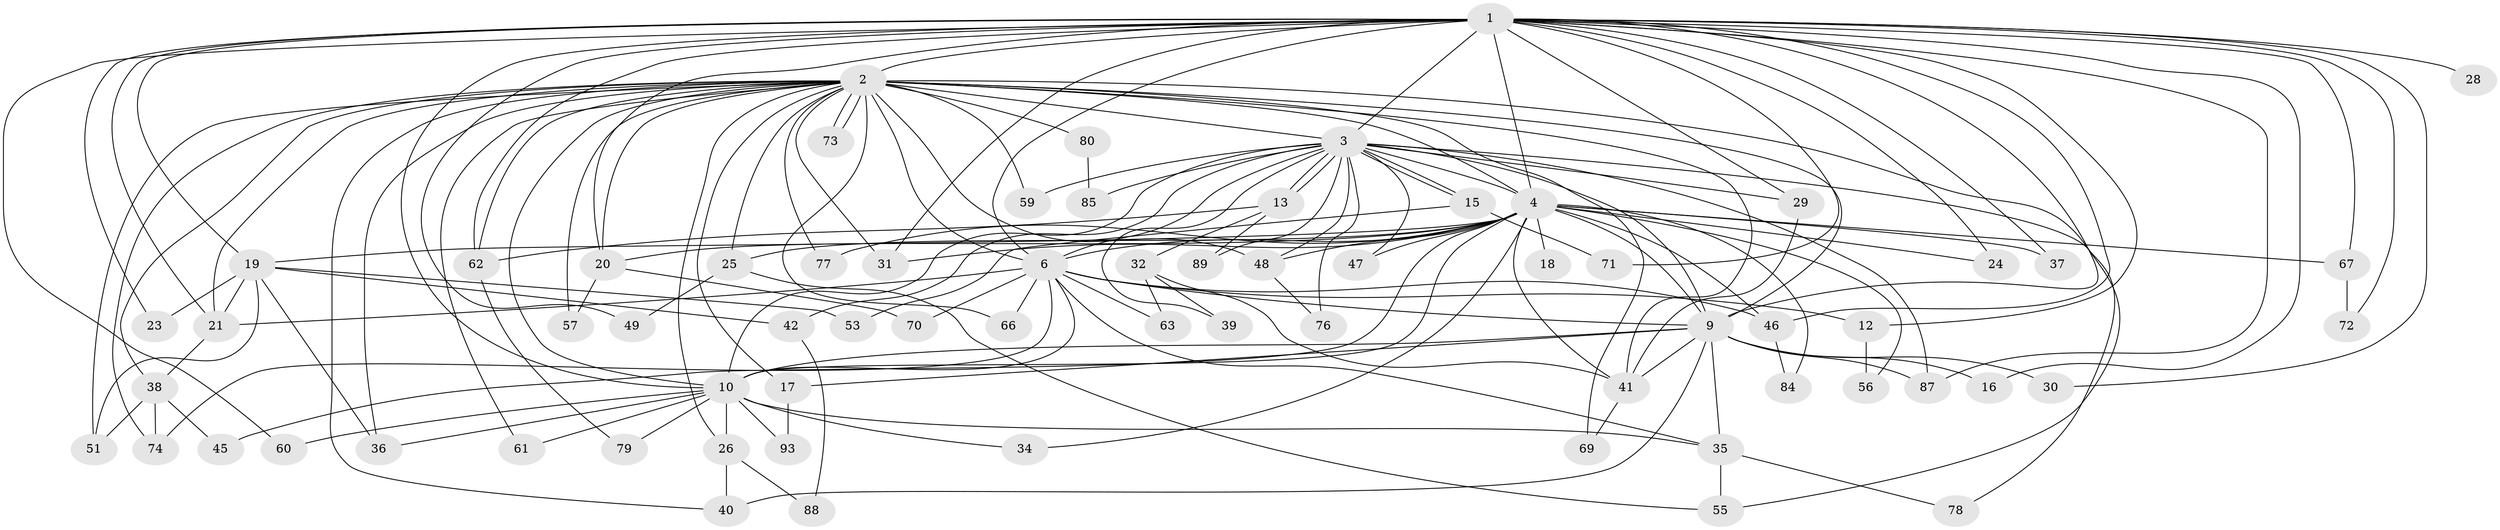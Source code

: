// Generated by graph-tools (version 1.1) at 2025/51/02/27/25 19:51:44]
// undirected, 68 vertices, 156 edges
graph export_dot {
graph [start="1"]
  node [color=gray90,style=filled];
  1 [super="+5"];
  2 [super="+8"];
  3 [super="+27"];
  4 [super="+7"];
  6 [super="+91"];
  9 [super="+83"];
  10 [super="+11"];
  12;
  13 [super="+14"];
  15;
  16;
  17;
  18;
  19 [super="+22"];
  20 [super="+58"];
  21 [super="+33"];
  23;
  24;
  25 [super="+81"];
  26;
  28;
  29;
  30;
  31 [super="+68"];
  32 [super="+50"];
  34;
  35 [super="+54"];
  36 [super="+43"];
  37;
  38 [super="+75"];
  39;
  40 [super="+82"];
  41 [super="+44"];
  42;
  45;
  46 [super="+94"];
  47;
  48 [super="+52"];
  49;
  51 [super="+86"];
  53;
  55;
  56;
  57;
  59;
  60;
  61;
  62 [super="+64"];
  63 [super="+65"];
  66;
  67;
  69;
  70;
  71;
  72 [super="+90"];
  73;
  74;
  76;
  77;
  78;
  79;
  80;
  84;
  85;
  87 [super="+92"];
  88;
  89;
  93;
  1 -- 2 [weight=4];
  1 -- 3 [weight=2];
  1 -- 4 [weight=4];
  1 -- 6 [weight=2];
  1 -- 9 [weight=2];
  1 -- 10 [weight=2];
  1 -- 12;
  1 -- 19 [weight=2];
  1 -- 20;
  1 -- 21;
  1 -- 24;
  1 -- 28 [weight=2];
  1 -- 30;
  1 -- 62;
  1 -- 67;
  1 -- 71;
  1 -- 72;
  1 -- 16;
  1 -- 23;
  1 -- 29;
  1 -- 31;
  1 -- 37;
  1 -- 49;
  1 -- 60;
  1 -- 87;
  1 -- 46;
  2 -- 3 [weight=2];
  2 -- 4 [weight=4];
  2 -- 6 [weight=2];
  2 -- 9 [weight=2];
  2 -- 10 [weight=3];
  2 -- 21;
  2 -- 26;
  2 -- 36;
  2 -- 38;
  2 -- 40;
  2 -- 55;
  2 -- 61;
  2 -- 69;
  2 -- 73;
  2 -- 73;
  2 -- 74;
  2 -- 77;
  2 -- 80 [weight=2];
  2 -- 66;
  2 -- 17;
  2 -- 20;
  2 -- 25;
  2 -- 41;
  2 -- 48;
  2 -- 51;
  2 -- 57;
  2 -- 59;
  2 -- 62;
  2 -- 31;
  3 -- 4 [weight=2];
  3 -- 6;
  3 -- 9;
  3 -- 10 [weight=2];
  3 -- 13 [weight=2];
  3 -- 13;
  3 -- 15;
  3 -- 15;
  3 -- 39;
  3 -- 42;
  3 -- 47;
  3 -- 48;
  3 -- 59;
  3 -- 76;
  3 -- 78;
  3 -- 85;
  3 -- 87;
  3 -- 89;
  3 -- 29;
  4 -- 6 [weight=2];
  4 -- 9 [weight=2];
  4 -- 10 [weight=2];
  4 -- 18 [weight=2];
  4 -- 19;
  4 -- 24;
  4 -- 25;
  4 -- 31;
  4 -- 46;
  4 -- 56;
  4 -- 67;
  4 -- 77;
  4 -- 84;
  4 -- 34;
  4 -- 37;
  4 -- 41;
  4 -- 45;
  4 -- 47;
  4 -- 48;
  4 -- 20;
  6 -- 9;
  6 -- 10;
  6 -- 12;
  6 -- 35;
  6 -- 46;
  6 -- 63 [weight=2];
  6 -- 66;
  6 -- 70;
  6 -- 74;
  6 -- 21;
  9 -- 10;
  9 -- 16;
  9 -- 17;
  9 -- 30;
  9 -- 35;
  9 -- 40;
  9 -- 87;
  9 -- 41;
  10 -- 26;
  10 -- 34;
  10 -- 36;
  10 -- 60;
  10 -- 61;
  10 -- 93;
  10 -- 35;
  10 -- 79;
  12 -- 56;
  13 -- 32 [weight=2];
  13 -- 89;
  13 -- 62;
  15 -- 53;
  15 -- 71;
  17 -- 93;
  19 -- 53;
  19 -- 51;
  19 -- 42;
  19 -- 23;
  19 -- 21;
  19 -- 36;
  20 -- 57;
  20 -- 70;
  21 -- 38;
  25 -- 49;
  25 -- 55;
  26 -- 88;
  26 -- 40;
  29 -- 41;
  32 -- 39;
  32 -- 41;
  32 -- 63;
  35 -- 55;
  35 -- 78;
  38 -- 45;
  38 -- 51;
  38 -- 74;
  41 -- 69;
  42 -- 88;
  46 -- 84;
  48 -- 76;
  62 -- 79;
  67 -- 72 [weight=2];
  80 -- 85;
}
